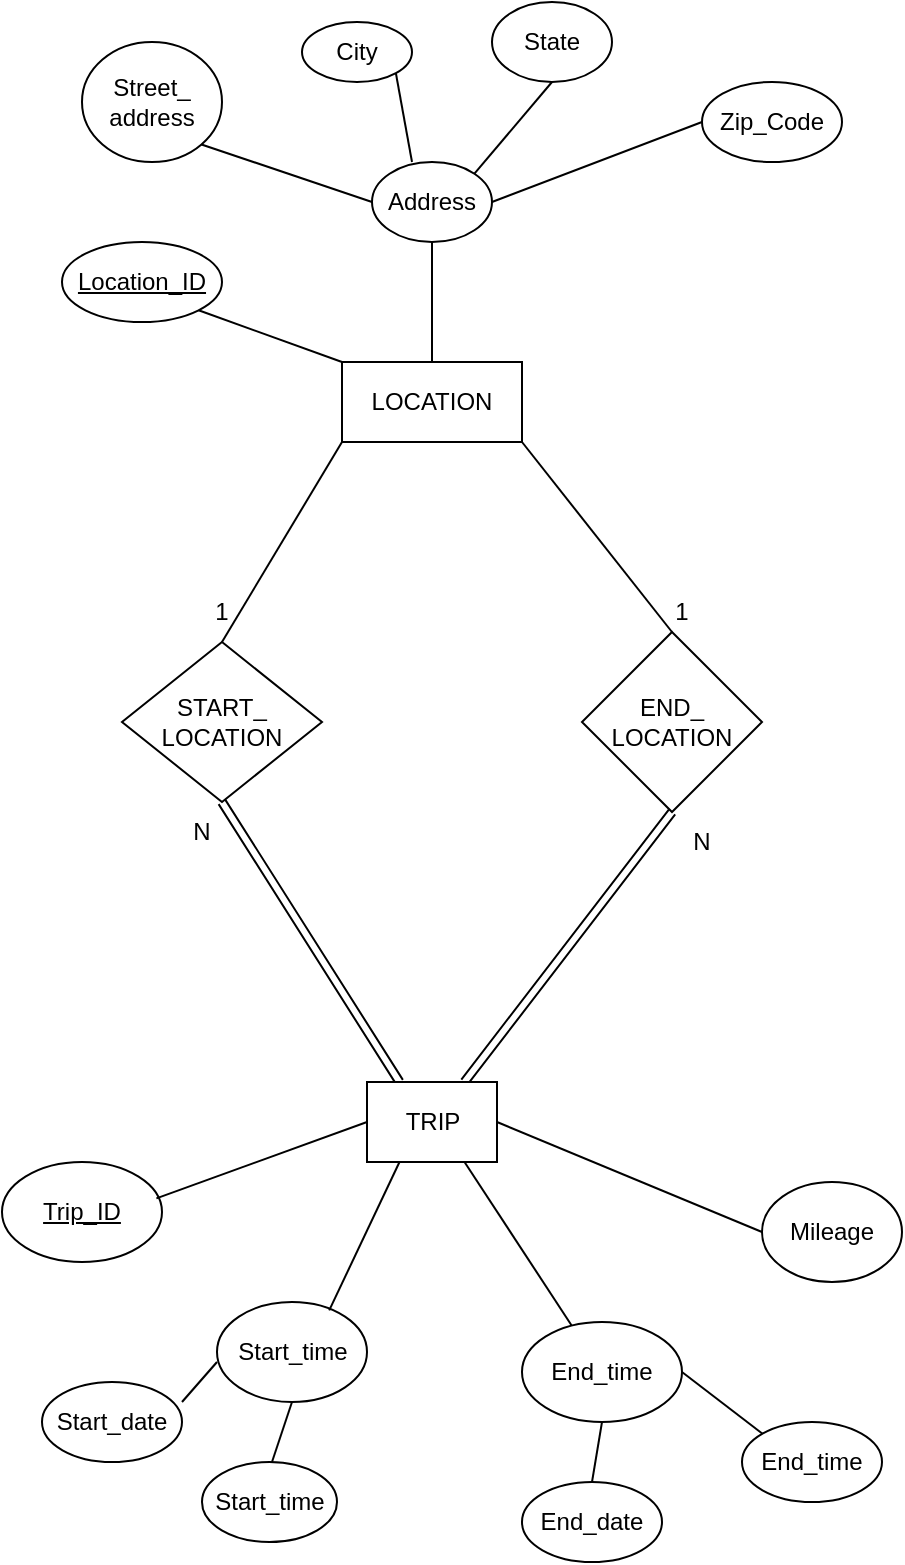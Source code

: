 <mxfile version="14.5.8" type="google"><diagram id="R2lEEEUBdFMjLlhIrx00" name="Page-1"><mxGraphModel dx="1038" dy="548" grid="1" gridSize="10" guides="1" tooltips="1" connect="1" arrows="1" fold="1" page="1" pageScale="1" pageWidth="850" pageHeight="1100" math="0" shadow="0" extFonts="Permanent Marker^https://fonts.googleapis.com/css?family=Permanent+Marker"><root><mxCell id="0"/><mxCell id="1" parent="0"/><mxCell id="_wtEZPHRBQei4UlU0tVw-3" value="LOCATION" style="rounded=0;whiteSpace=wrap;html=1;" parent="1" vertex="1"><mxGeometry x="390" y="300" width="90" height="40" as="geometry"/></mxCell><mxCell id="_wtEZPHRBQei4UlU0tVw-47" style="edgeStyle=none;shape=link;rounded=0;orthogonalLoop=1;jettySize=auto;html=1;exitX=0.25;exitY=0;exitDx=0;exitDy=0;entryX=0.5;entryY=1;entryDx=0;entryDy=0;" parent="1" source="_wtEZPHRBQei4UlU0tVw-5" target="_wtEZPHRBQei4UlU0tVw-44" edge="1"><mxGeometry relative="1" as="geometry"/></mxCell><mxCell id="_wtEZPHRBQei4UlU0tVw-48" style="edgeStyle=none;shape=link;rounded=0;orthogonalLoop=1;jettySize=auto;html=1;exitX=0.75;exitY=0;exitDx=0;exitDy=0;entryX=0.5;entryY=1;entryDx=0;entryDy=0;" parent="1" source="_wtEZPHRBQei4UlU0tVw-5" target="_wtEZPHRBQei4UlU0tVw-43" edge="1"><mxGeometry relative="1" as="geometry"/></mxCell><mxCell id="_wtEZPHRBQei4UlU0tVw-5" value="TRIP" style="rounded=0;whiteSpace=wrap;html=1;" parent="1" vertex="1"><mxGeometry x="402.5" y="660" width="65" height="40" as="geometry"/></mxCell><mxCell id="_wtEZPHRBQei4UlU0tVw-6" value="Address" style="ellipse;whiteSpace=wrap;html=1;" parent="1" vertex="1"><mxGeometry x="405" y="200" width="60" height="40" as="geometry"/></mxCell><mxCell id="_wtEZPHRBQei4UlU0tVw-10" value="Street_&lt;br&gt;address" style="ellipse;whiteSpace=wrap;html=1;" parent="1" vertex="1"><mxGeometry x="260" y="140" width="70" height="60" as="geometry"/></mxCell><mxCell id="_wtEZPHRBQei4UlU0tVw-11" value="City" style="ellipse;whiteSpace=wrap;html=1;" parent="1" vertex="1"><mxGeometry x="370" y="130" width="55" height="30" as="geometry"/></mxCell><mxCell id="_wtEZPHRBQei4UlU0tVw-12" value="Zip_Code" style="ellipse;whiteSpace=wrap;html=1;" parent="1" vertex="1"><mxGeometry x="570" y="160" width="70" height="40" as="geometry"/></mxCell><mxCell id="_wtEZPHRBQei4UlU0tVw-13" value="State" style="ellipse;whiteSpace=wrap;html=1;" parent="1" vertex="1"><mxGeometry x="465" y="120" width="60" height="40" as="geometry"/></mxCell><mxCell id="_wtEZPHRBQei4UlU0tVw-15" value="" style="endArrow=none;html=1;entryX=0.5;entryY=1;entryDx=0;entryDy=0;exitX=0.5;exitY=0;exitDx=0;exitDy=0;" parent="1" source="_wtEZPHRBQei4UlU0tVw-3" target="_wtEZPHRBQei4UlU0tVw-6" edge="1"><mxGeometry width="50" height="50" relative="1" as="geometry"><mxPoint x="400" y="310" as="sourcePoint"/><mxPoint x="450" y="260" as="targetPoint"/></mxGeometry></mxCell><mxCell id="_wtEZPHRBQei4UlU0tVw-18" value="" style="endArrow=none;html=1;entryX=1;entryY=1;entryDx=0;entryDy=0;exitX=0;exitY=0.5;exitDx=0;exitDy=0;" parent="1" source="_wtEZPHRBQei4UlU0tVw-6" target="_wtEZPHRBQei4UlU0tVw-10" edge="1"><mxGeometry width="50" height="50" relative="1" as="geometry"><mxPoint x="400" y="310" as="sourcePoint"/><mxPoint x="340" y="210" as="targetPoint"/></mxGeometry></mxCell><mxCell id="_wtEZPHRBQei4UlU0tVw-19" value="" style="endArrow=none;html=1;entryX=0;entryY=0.5;entryDx=0;entryDy=0;exitX=1;exitY=0.5;exitDx=0;exitDy=0;" parent="1" source="_wtEZPHRBQei4UlU0tVw-6" target="_wtEZPHRBQei4UlU0tVw-12" edge="1"><mxGeometry width="50" height="50" relative="1" as="geometry"><mxPoint x="400" y="310" as="sourcePoint"/><mxPoint x="450" y="260" as="targetPoint"/></mxGeometry></mxCell><mxCell id="_wtEZPHRBQei4UlU0tVw-20" value="" style="endArrow=none;html=1;entryX=1;entryY=0;entryDx=0;entryDy=0;exitX=0.5;exitY=1;exitDx=0;exitDy=0;" parent="1" source="_wtEZPHRBQei4UlU0tVw-13" target="_wtEZPHRBQei4UlU0tVw-6" edge="1"><mxGeometry width="50" height="50" relative="1" as="geometry"><mxPoint x="400" y="310" as="sourcePoint"/><mxPoint x="450" y="260" as="targetPoint"/></mxGeometry></mxCell><mxCell id="_wtEZPHRBQei4UlU0tVw-21" value="" style="endArrow=none;html=1;entryX=1;entryY=1;entryDx=0;entryDy=0;" parent="1" target="_wtEZPHRBQei4UlU0tVw-11" edge="1"><mxGeometry width="50" height="50" relative="1" as="geometry"><mxPoint x="425" y="200" as="sourcePoint"/><mxPoint x="475" y="150" as="targetPoint"/></mxGeometry></mxCell><mxCell id="_wtEZPHRBQei4UlU0tVw-23" value="&lt;u&gt;Location_ID&lt;/u&gt;" style="ellipse;whiteSpace=wrap;html=1;" parent="1" vertex="1"><mxGeometry x="250" y="240" width="80" height="40" as="geometry"/></mxCell><mxCell id="_wtEZPHRBQei4UlU0tVw-24" value="" style="endArrow=none;html=1;entryX=0;entryY=0;entryDx=0;entryDy=0;exitX=1;exitY=1;exitDx=0;exitDy=0;" parent="1" source="_wtEZPHRBQei4UlU0tVw-23" target="_wtEZPHRBQei4UlU0tVw-3" edge="1"><mxGeometry width="50" height="50" relative="1" as="geometry"><mxPoint x="400" y="410" as="sourcePoint"/><mxPoint x="450" y="360" as="targetPoint"/></mxGeometry></mxCell><mxCell id="_wtEZPHRBQei4UlU0tVw-25" value="Mileage" style="ellipse;whiteSpace=wrap;html=1;" parent="1" vertex="1"><mxGeometry x="600" y="710" width="70" height="50" as="geometry"/></mxCell><mxCell id="_wtEZPHRBQei4UlU0tVw-26" value="&lt;u&gt;Trip_ID&lt;/u&gt;" style="ellipse;whiteSpace=wrap;html=1;" parent="1" vertex="1"><mxGeometry x="220" y="700" width="80" height="50" as="geometry"/></mxCell><mxCell id="_wtEZPHRBQei4UlU0tVw-27" value="Start_time" style="ellipse;whiteSpace=wrap;html=1;" parent="1" vertex="1"><mxGeometry x="327.5" y="770" width="75" height="50" as="geometry"/></mxCell><mxCell id="_wtEZPHRBQei4UlU0tVw-28" value="End_time" style="ellipse;whiteSpace=wrap;html=1;" parent="1" vertex="1"><mxGeometry x="480" y="780" width="80" height="50" as="geometry"/></mxCell><mxCell id="_wtEZPHRBQei4UlU0tVw-30" value="Start_time" style="ellipse;whiteSpace=wrap;html=1;" parent="1" vertex="1"><mxGeometry x="320" y="850" width="67.5" height="40" as="geometry"/></mxCell><mxCell id="_wtEZPHRBQei4UlU0tVw-31" value="Start_date" style="ellipse;whiteSpace=wrap;html=1;" parent="1" vertex="1"><mxGeometry x="240" y="810" width="70" height="40" as="geometry"/></mxCell><mxCell id="_wtEZPHRBQei4UlU0tVw-32" value="End_time" style="ellipse;whiteSpace=wrap;html=1;" parent="1" vertex="1"><mxGeometry x="590" y="830" width="70" height="40" as="geometry"/></mxCell><mxCell id="_wtEZPHRBQei4UlU0tVw-33" value="End_date" style="ellipse;whiteSpace=wrap;html=1;" parent="1" vertex="1"><mxGeometry x="480" y="860" width="70" height="40" as="geometry"/></mxCell><mxCell id="_wtEZPHRBQei4UlU0tVw-35" value="" style="endArrow=none;html=1;entryX=0.75;entryY=1;entryDx=0;entryDy=0;" parent="1" source="_wtEZPHRBQei4UlU0tVw-28" target="_wtEZPHRBQei4UlU0tVw-5" edge="1"><mxGeometry width="50" height="50" relative="1" as="geometry"><mxPoint x="402.5" y="780" as="sourcePoint"/><mxPoint x="452.5" y="730" as="targetPoint"/></mxGeometry></mxCell><mxCell id="_wtEZPHRBQei4UlU0tVw-36" value="" style="endArrow=none;html=1;entryX=0.5;entryY=1;entryDx=0;entryDy=0;" parent="1" target="_wtEZPHRBQei4UlU0tVw-27" edge="1"><mxGeometry width="50" height="50" relative="1" as="geometry"><mxPoint x="355" y="850" as="sourcePoint"/><mxPoint x="405" y="800" as="targetPoint"/></mxGeometry></mxCell><mxCell id="_wtEZPHRBQei4UlU0tVw-37" value="" style="endArrow=none;html=1;" parent="1" edge="1"><mxGeometry width="50" height="50" relative="1" as="geometry"><mxPoint x="310" y="820" as="sourcePoint"/><mxPoint x="327.5" y="800" as="targetPoint"/></mxGeometry></mxCell><mxCell id="_wtEZPHRBQei4UlU0tVw-38" value="" style="endArrow=none;html=1;entryX=0.25;entryY=1;entryDx=0;entryDy=0;exitX=0.748;exitY=0.084;exitDx=0;exitDy=0;exitPerimeter=0;" parent="1" source="_wtEZPHRBQei4UlU0tVw-27" target="_wtEZPHRBQei4UlU0tVw-5" edge="1"><mxGeometry width="50" height="50" relative="1" as="geometry"><mxPoint x="400" y="810" as="sourcePoint"/><mxPoint x="450" y="760" as="targetPoint"/></mxGeometry></mxCell><mxCell id="_wtEZPHRBQei4UlU0tVw-39" value="" style="endArrow=none;html=1;entryX=0;entryY=0.5;entryDx=0;entryDy=0;exitX=0.965;exitY=0.364;exitDx=0;exitDy=0;exitPerimeter=0;" parent="1" source="_wtEZPHRBQei4UlU0tVw-26" target="_wtEZPHRBQei4UlU0tVw-5" edge="1"><mxGeometry width="50" height="50" relative="1" as="geometry"><mxPoint x="400" y="810" as="sourcePoint"/><mxPoint x="450" y="760" as="targetPoint"/></mxGeometry></mxCell><mxCell id="_wtEZPHRBQei4UlU0tVw-40" value="" style="endArrow=none;html=1;entryX=1;entryY=0.5;entryDx=0;entryDy=0;exitX=0;exitY=0;exitDx=0;exitDy=0;" parent="1" source="_wtEZPHRBQei4UlU0tVw-32" target="_wtEZPHRBQei4UlU0tVw-28" edge="1"><mxGeometry width="50" height="50" relative="1" as="geometry"><mxPoint x="400" y="810" as="sourcePoint"/><mxPoint x="450" y="760" as="targetPoint"/></mxGeometry></mxCell><mxCell id="_wtEZPHRBQei4UlU0tVw-41" value="" style="endArrow=none;html=1;entryX=1;entryY=0.5;entryDx=0;entryDy=0;exitX=0;exitY=0.5;exitDx=0;exitDy=0;" parent="1" source="_wtEZPHRBQei4UlU0tVw-25" target="_wtEZPHRBQei4UlU0tVw-5" edge="1"><mxGeometry width="50" height="50" relative="1" as="geometry"><mxPoint x="400" y="810" as="sourcePoint"/><mxPoint x="450" y="760" as="targetPoint"/></mxGeometry></mxCell><mxCell id="_wtEZPHRBQei4UlU0tVw-42" value="" style="endArrow=none;html=1;entryX=0.5;entryY=1;entryDx=0;entryDy=0;exitX=0.5;exitY=0;exitDx=0;exitDy=0;" parent="1" source="_wtEZPHRBQei4UlU0tVw-33" target="_wtEZPHRBQei4UlU0tVw-28" edge="1"><mxGeometry width="50" height="50" relative="1" as="geometry"><mxPoint x="400" y="810" as="sourcePoint"/><mxPoint x="450" y="760" as="targetPoint"/></mxGeometry></mxCell><mxCell id="_wtEZPHRBQei4UlU0tVw-43" value="END_ LOCATION" style="rhombus;whiteSpace=wrap;html=1;" parent="1" vertex="1"><mxGeometry x="510" y="435" width="90" height="90" as="geometry"/></mxCell><mxCell id="_wtEZPHRBQei4UlU0tVw-44" value="START_&lt;br&gt;LOCATION" style="rhombus;whiteSpace=wrap;html=1;" parent="1" vertex="1"><mxGeometry x="280" y="440" width="100" height="80" as="geometry"/></mxCell><mxCell id="_wtEZPHRBQei4UlU0tVw-45" value="" style="endArrow=none;html=1;entryX=0;entryY=1;entryDx=0;entryDy=0;exitX=0.5;exitY=0;exitDx=0;exitDy=0;" parent="1" source="_wtEZPHRBQei4UlU0tVw-44" target="_wtEZPHRBQei4UlU0tVw-3" edge="1"><mxGeometry width="50" height="50" relative="1" as="geometry"><mxPoint x="400" y="460" as="sourcePoint"/><mxPoint x="450" y="410" as="targetPoint"/></mxGeometry></mxCell><mxCell id="_wtEZPHRBQei4UlU0tVw-46" value="" style="endArrow=none;html=1;entryX=1;entryY=1;entryDx=0;entryDy=0;exitX=0.5;exitY=0;exitDx=0;exitDy=0;" parent="1" source="_wtEZPHRBQei4UlU0tVw-43" target="_wtEZPHRBQei4UlU0tVw-3" edge="1"><mxGeometry width="50" height="50" relative="1" as="geometry"><mxPoint x="400" y="460" as="sourcePoint"/><mxPoint x="450" y="410" as="targetPoint"/></mxGeometry></mxCell><mxCell id="_wtEZPHRBQei4UlU0tVw-49" value="1" style="text;html=1;strokeColor=none;fillColor=none;align=center;verticalAlign=middle;whiteSpace=wrap;rounded=0;" parent="1" vertex="1"><mxGeometry x="310" y="415" width="40" height="20" as="geometry"/></mxCell><mxCell id="_wtEZPHRBQei4UlU0tVw-53" value="1" style="text;html=1;strokeColor=none;fillColor=none;align=center;verticalAlign=middle;whiteSpace=wrap;rounded=0;" parent="1" vertex="1"><mxGeometry x="540" y="415" width="40" height="20" as="geometry"/></mxCell><mxCell id="_wtEZPHRBQei4UlU0tVw-54" value="N" style="text;html=1;strokeColor=none;fillColor=none;align=center;verticalAlign=middle;whiteSpace=wrap;rounded=0;" parent="1" vertex="1"><mxGeometry x="300" y="525" width="40" height="20" as="geometry"/></mxCell><mxCell id="_wtEZPHRBQei4UlU0tVw-55" value="N" style="text;html=1;strokeColor=none;fillColor=none;align=center;verticalAlign=middle;whiteSpace=wrap;rounded=0;" parent="1" vertex="1"><mxGeometry x="550" y="530" width="40" height="20" as="geometry"/></mxCell></root></mxGraphModel></diagram></mxfile>